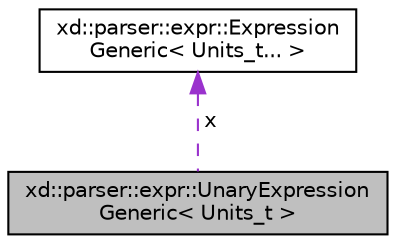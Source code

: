 digraph "xd::parser::expr::UnaryExpressionGeneric&lt; Units_t &gt;"
{
  edge [fontname="Helvetica",fontsize="10",labelfontname="Helvetica",labelfontsize="10"];
  node [fontname="Helvetica",fontsize="10",shape=record];
  Node1 [label="xd::parser::expr::UnaryExpression\lGeneric\< Units_t \>",height=0.2,width=0.4,color="black", fillcolor="grey75", style="filled", fontcolor="black"];
  Node2 -> Node1 [dir="back",color="darkorchid3",fontsize="10",style="dashed",label=" x" ,fontname="Helvetica"];
  Node2 [label="xd::parser::expr::Expression\lGeneric\< Units_t... \>",height=0.2,width=0.4,color="black", fillcolor="white", style="filled",URL="$structxd_1_1parser_1_1expr_1_1_expression_generic.html"];
}
